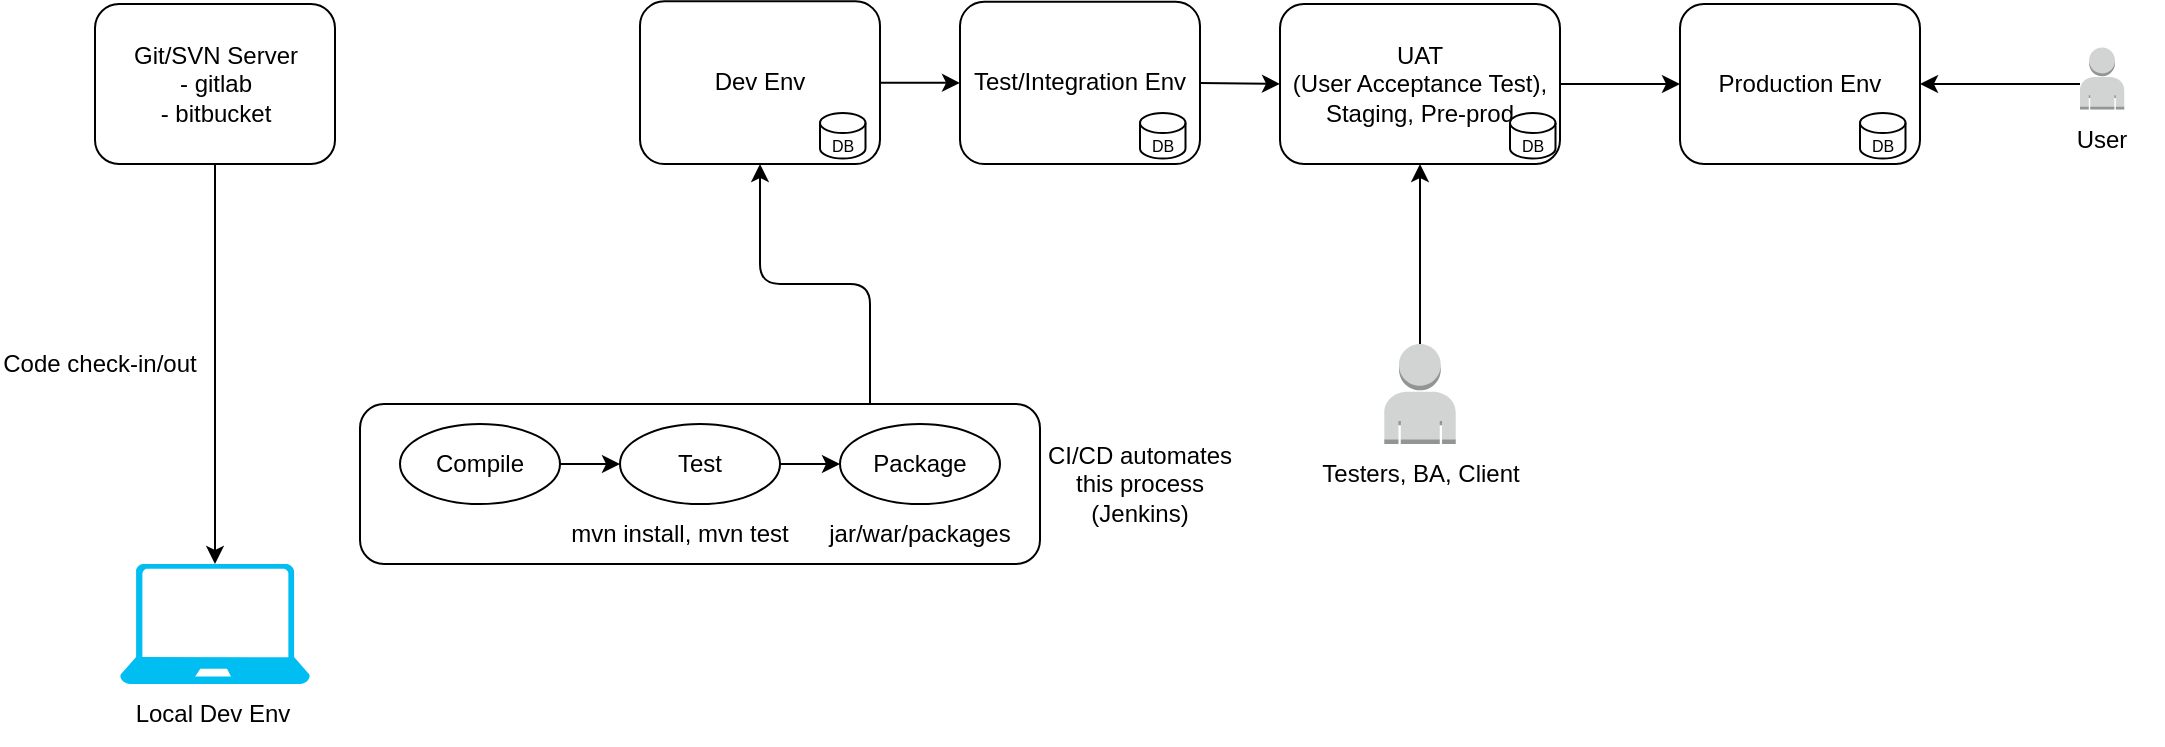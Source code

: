 <mxfile>
    <diagram id="W74bG4iNHIS0X_1ChK6b" name="CI/CD">
        <mxGraphModel dx="1374" dy="790" grid="1" gridSize="10" guides="1" tooltips="1" connect="1" arrows="1" fold="1" page="1" pageScale="1" pageWidth="850" pageHeight="1100" math="0" shadow="0">
            <root>
                <mxCell id="0"/>
                <mxCell id="1" parent="0"/>
                <mxCell id="50" style="edgeStyle=none;html=1;entryX=0.5;entryY=0;entryDx=0;entryDy=0;entryPerimeter=0;" edge="1" parent="1" source="49" target="47">
                    <mxGeometry relative="1" as="geometry"/>
                </mxCell>
                <mxCell id="49" value="Git/SVN Server&lt;br&gt;- gitlab&lt;br&gt;- bitbucket" style="rounded=1;whiteSpace=wrap;html=1;" vertex="1" parent="1">
                    <mxGeometry x="167.5" y="280" width="120" height="80" as="geometry"/>
                </mxCell>
                <mxCell id="51" value="Code check-in/out" style="text;html=1;strokeColor=none;fillColor=none;align=center;verticalAlign=middle;whiteSpace=wrap;rounded=0;" vertex="1" parent="1">
                    <mxGeometry x="120" y="440" width="100" height="40" as="geometry"/>
                </mxCell>
                <mxCell id="52" value="" style="group;strokeColor=none;" vertex="1" connectable="0" parent="1">
                    <mxGeometry x="180" y="560" width="110" height="90" as="geometry"/>
                </mxCell>
                <mxCell id="47" value="" style="verticalLabelPosition=bottom;html=1;verticalAlign=top;align=center;strokeColor=none;fillColor=#00BEF2;shape=mxgraph.azure.laptop;pointerEvents=1;" vertex="1" parent="52">
                    <mxGeometry width="95" height="60" as="geometry"/>
                </mxCell>
                <mxCell id="48" value="Local Dev Env" style="text;html=1;strokeColor=none;fillColor=none;align=center;verticalAlign=middle;whiteSpace=wrap;rounded=0;" vertex="1" parent="52">
                    <mxGeometry y="60" width="92.5" height="30" as="geometry"/>
                </mxCell>
                <mxCell id="58" value="Production Env" style="rounded=1;whiteSpace=wrap;html=1;" vertex="1" parent="1">
                    <mxGeometry x="960" y="280" width="120" height="80" as="geometry"/>
                </mxCell>
                <mxCell id="60" style="edgeStyle=none;html=1;entryX=1;entryY=0.5;entryDx=0;entryDy=0;" edge="1" parent="1" target="58">
                    <mxGeometry relative="1" as="geometry">
                        <mxPoint x="1160" y="320" as="sourcePoint"/>
                    </mxGeometry>
                </mxCell>
                <mxCell id="93" style="edgeStyle=none;html=1;exitX=1;exitY=0.5;exitDx=0;exitDy=0;entryX=0;entryY=0.5;entryDx=0;entryDy=0;fontSize=8;" edge="1" parent="1" source="64" target="58">
                    <mxGeometry relative="1" as="geometry"/>
                </mxCell>
                <mxCell id="64" value="UAT&lt;br&gt;(User Acceptance Test), Staging, Pre-prod" style="rounded=1;whiteSpace=wrap;html=1;" vertex="1" parent="1">
                    <mxGeometry x="760" y="280" width="140" height="80" as="geometry"/>
                </mxCell>
                <mxCell id="67" style="edgeStyle=none;html=1;entryX=0.5;entryY=1;entryDx=0;entryDy=0;" edge="1" parent="1" target="64">
                    <mxGeometry relative="1" as="geometry">
                        <mxPoint x="830" y="450" as="sourcePoint"/>
                    </mxGeometry>
                </mxCell>
                <mxCell id="66" value="Testers, BA, Client" style="text;html=1;strokeColor=none;fillColor=none;align=center;verticalAlign=middle;whiteSpace=wrap;rounded=0;" vertex="1" parent="1">
                    <mxGeometry x="767.5" y="495" width="125" height="40" as="geometry"/>
                </mxCell>
                <mxCell id="92" style="edgeStyle=none;html=1;exitX=1;exitY=0.5;exitDx=0;exitDy=0;entryX=0;entryY=0.5;entryDx=0;entryDy=0;fontSize=8;" edge="1" parent="1" source="68" target="64">
                    <mxGeometry relative="1" as="geometry"/>
                </mxCell>
                <mxCell id="68" value="Test/Integration Env" style="rounded=1;whiteSpace=wrap;html=1;strokeColor=default;" vertex="1" parent="1">
                    <mxGeometry x="600" y="278.88" width="120" height="81.12" as="geometry"/>
                </mxCell>
                <mxCell id="91" style="edgeStyle=none;html=1;exitX=1;exitY=0.5;exitDx=0;exitDy=0;entryX=0;entryY=0.5;entryDx=0;entryDy=0;fontSize=8;" edge="1" parent="1" source="69" target="68">
                    <mxGeometry relative="1" as="geometry"/>
                </mxCell>
                <mxCell id="69" value="Dev Env" style="rounded=1;whiteSpace=wrap;html=1;strokeColor=default;" vertex="1" parent="1">
                    <mxGeometry x="440" y="278.63" width="120" height="81.37" as="geometry"/>
                </mxCell>
                <mxCell id="84" value="" style="group" vertex="1" connectable="0" parent="1">
                    <mxGeometry x="300" y="480" width="340" height="80" as="geometry"/>
                </mxCell>
                <mxCell id="79" value="" style="rounded=1;whiteSpace=wrap;html=1;strokeColor=default;" vertex="1" parent="84">
                    <mxGeometry width="340" height="80" as="geometry"/>
                </mxCell>
                <mxCell id="75" value="Compile" style="ellipse;whiteSpace=wrap;html=1;strokeColor=default;" vertex="1" parent="84">
                    <mxGeometry x="20" y="10" width="80" height="40" as="geometry"/>
                </mxCell>
                <mxCell id="76" value="Package" style="ellipse;whiteSpace=wrap;html=1;strokeColor=default;" vertex="1" parent="84">
                    <mxGeometry x="240" y="10" width="80" height="40" as="geometry"/>
                </mxCell>
                <mxCell id="81" style="edgeStyle=none;html=1;exitX=1;exitY=0.5;exitDx=0;exitDy=0;entryX=0;entryY=0.5;entryDx=0;entryDy=0;" edge="1" parent="84" source="78" target="76">
                    <mxGeometry relative="1" as="geometry"/>
                </mxCell>
                <mxCell id="78" value="Test" style="ellipse;whiteSpace=wrap;html=1;strokeColor=default;" vertex="1" parent="84">
                    <mxGeometry x="130" y="10" width="80" height="40" as="geometry"/>
                </mxCell>
                <mxCell id="80" style="edgeStyle=none;html=1;exitX=1;exitY=0.5;exitDx=0;exitDy=0;entryX=0;entryY=0.5;entryDx=0;entryDy=0;" edge="1" parent="84" source="75" target="78">
                    <mxGeometry relative="1" as="geometry"/>
                </mxCell>
                <mxCell id="82" value="mvn install, mvn test" style="text;html=1;strokeColor=none;fillColor=none;align=center;verticalAlign=middle;whiteSpace=wrap;rounded=0;" vertex="1" parent="84">
                    <mxGeometry x="75" y="50" width="170" height="30" as="geometry"/>
                </mxCell>
                <mxCell id="83" value="jar/war/packages" style="text;html=1;strokeColor=none;fillColor=none;align=center;verticalAlign=middle;whiteSpace=wrap;rounded=0;" vertex="1" parent="84">
                    <mxGeometry x="220" y="50" width="120" height="30" as="geometry"/>
                </mxCell>
                <mxCell id="85" style="edgeStyle=none;html=1;exitX=0.75;exitY=0;exitDx=0;exitDy=0;entryX=0.5;entryY=1;entryDx=0;entryDy=0;" edge="1" parent="1" source="79" target="69">
                    <mxGeometry relative="1" as="geometry">
                        <Array as="points">
                            <mxPoint x="555" y="420"/>
                            <mxPoint x="500" y="420"/>
                        </Array>
                    </mxGeometry>
                </mxCell>
                <mxCell id="86" value="&lt;font style=&quot;font-size: 8px&quot;&gt;DB&lt;/font&gt;" style="shape=cylinder3;whiteSpace=wrap;html=1;boundedLbl=1;backgroundOutline=1;size=5;strokeColor=default;" vertex="1" parent="1">
                    <mxGeometry x="530" y="334.5" width="22.75" height="22.75" as="geometry"/>
                </mxCell>
                <mxCell id="88" value="&lt;font style=&quot;font-size: 8px&quot;&gt;DB&lt;/font&gt;" style="shape=cylinder3;whiteSpace=wrap;html=1;boundedLbl=1;backgroundOutline=1;size=5;strokeColor=default;" vertex="1" parent="1">
                    <mxGeometry x="690" y="334.5" width="22.75" height="22.75" as="geometry"/>
                </mxCell>
                <mxCell id="89" value="&lt;font style=&quot;font-size: 8px&quot;&gt;DB&lt;/font&gt;" style="shape=cylinder3;whiteSpace=wrap;html=1;boundedLbl=1;backgroundOutline=1;size=5;strokeColor=default;" vertex="1" parent="1">
                    <mxGeometry x="875" y="334.5" width="22.75" height="22.75" as="geometry"/>
                </mxCell>
                <mxCell id="90" value="&lt;font style=&quot;font-size: 8px&quot;&gt;DB&lt;/font&gt;" style="shape=cylinder3;whiteSpace=wrap;html=1;boundedLbl=1;backgroundOutline=1;size=5;strokeColor=default;" vertex="1" parent="1">
                    <mxGeometry x="1050" y="334.5" width="22.75" height="22.75" as="geometry"/>
                </mxCell>
                <mxCell id="94" value="" style="group" vertex="1" connectable="0" parent="1">
                    <mxGeometry x="1141.07" y="301.75" width="60" height="61" as="geometry"/>
                </mxCell>
                <mxCell id="59" value="" style="outlineConnect=0;dashed=0;verticalLabelPosition=bottom;verticalAlign=top;align=center;html=1;shape=mxgraph.aws3.user;fillColor=#D2D3D3;gradientColor=none;strokeColor=default;" vertex="1" parent="94">
                    <mxGeometry x="18.93" width="22.14" height="31" as="geometry"/>
                </mxCell>
                <mxCell id="61" value="User" style="text;html=1;strokeColor=none;fillColor=none;align=center;verticalAlign=middle;whiteSpace=wrap;rounded=0;" vertex="1" parent="94">
                    <mxGeometry y="31" width="60" height="30" as="geometry"/>
                </mxCell>
                <mxCell id="96" value="&lt;font style=&quot;font-size: 12px&quot;&gt;CI/CD automates this process (Jenkins)&lt;/font&gt;" style="text;html=1;strokeColor=none;fillColor=none;align=center;verticalAlign=middle;whiteSpace=wrap;rounded=0;fontSize=8;" vertex="1" parent="1">
                    <mxGeometry x="640" y="505" width="100" height="30" as="geometry"/>
                </mxCell>
                <mxCell id="101" value="" style="outlineConnect=0;dashed=0;verticalLabelPosition=bottom;verticalAlign=top;align=center;html=1;shape=mxgraph.aws3.user;fillColor=#D2D3D3;gradientColor=none;fontSize=12;strokeColor=default;" vertex="1" parent="1">
                    <mxGeometry x="812.15" y="450" width="35.71" height="50" as="geometry"/>
                </mxCell>
            </root>
        </mxGraphModel>
    </diagram>
</mxfile>